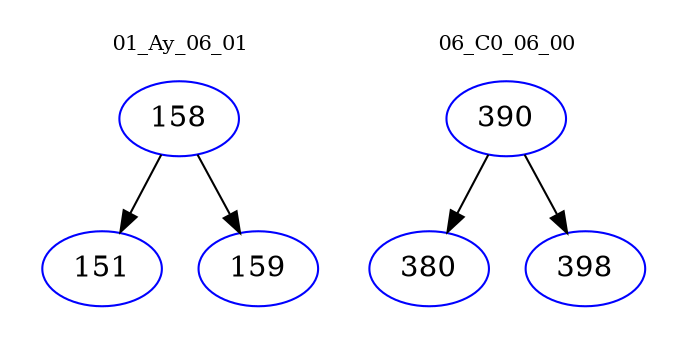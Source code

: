 digraph{
subgraph cluster_0 {
color = white
label = "01_Ay_06_01";
fontsize=10;
T0_158 [label="158", color="blue"]
T0_158 -> T0_151 [color="black"]
T0_151 [label="151", color="blue"]
T0_158 -> T0_159 [color="black"]
T0_159 [label="159", color="blue"]
}
subgraph cluster_1 {
color = white
label = "06_C0_06_00";
fontsize=10;
T1_390 [label="390", color="blue"]
T1_390 -> T1_380 [color="black"]
T1_380 [label="380", color="blue"]
T1_390 -> T1_398 [color="black"]
T1_398 [label="398", color="blue"]
}
}

